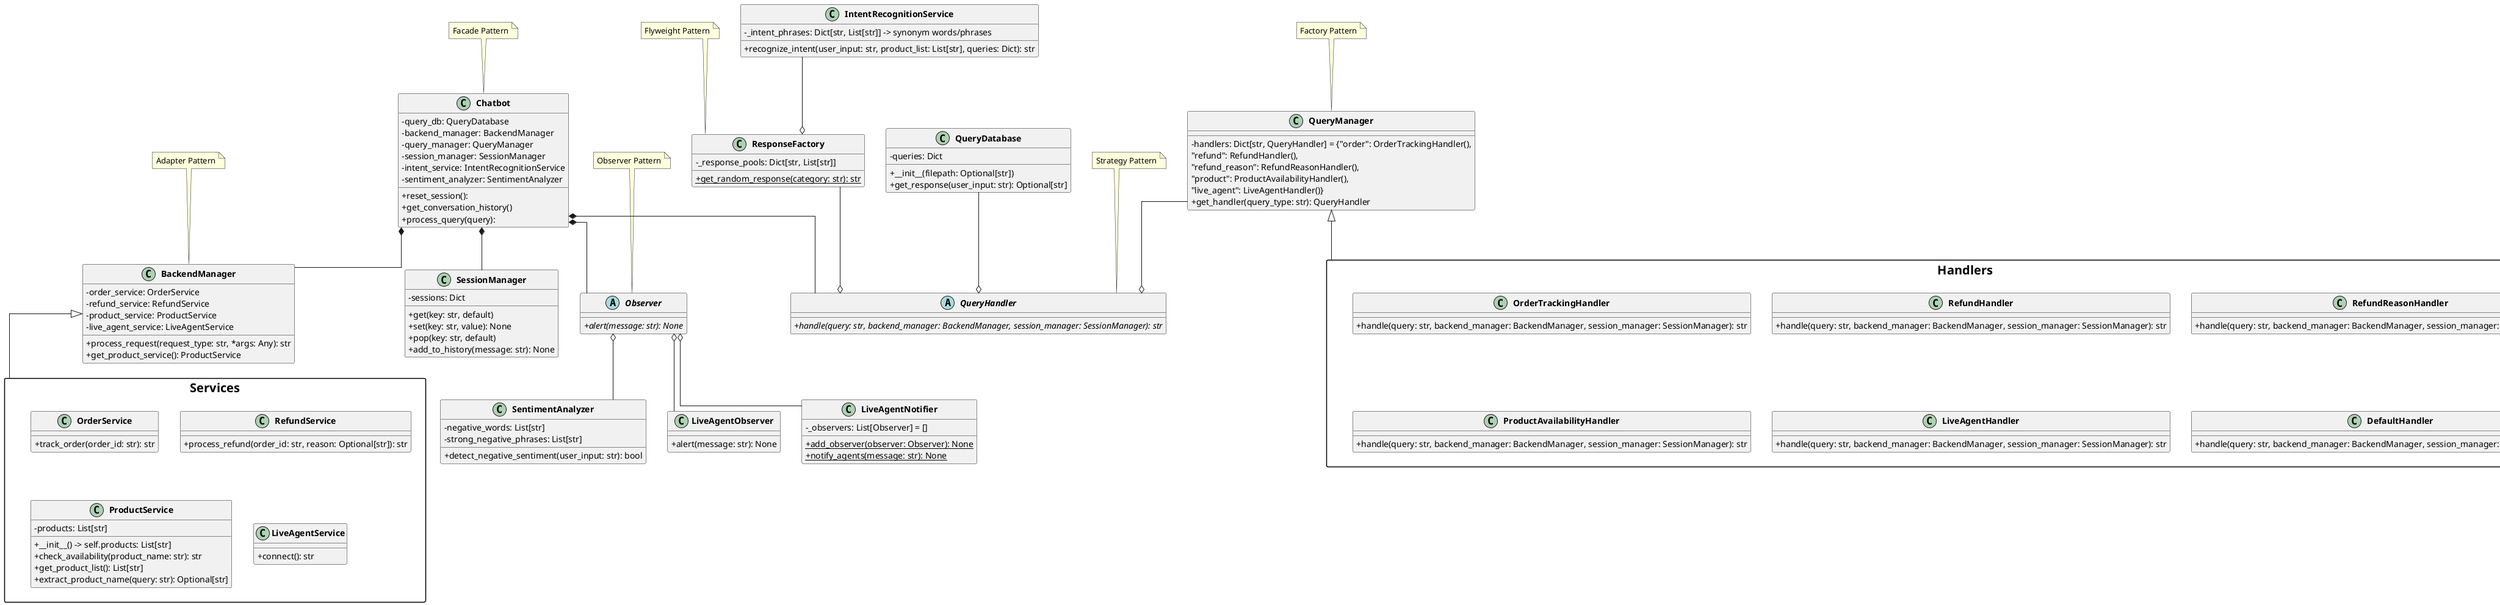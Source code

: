 @startuml chat_bot

' Fonts and Packages for Readability
skinparam classAttributeIconSize 0
skinparam shadowing false
skinparam monochrome false
skinparam classFontStyle bold
skinparam packageStyle rectangle
skinparam packageFontSize 20
skinparam linetype ortho

' Services Available
package "Services" {
    class OrderService {
        + track_order(order_id: str): str
    }
    
    class RefundService {
        + process_refund(order_id: str, reason: Optional[str]): str
    }
    
    class ProductService {
        - products: List[str]
        + __init__() -> self.products: List[str]
        + check_availability(product_name: str): str
        + get_product_list(): List[str]
        + extract_product_name(query: str): Optional[str]
    }
    
    class LiveAgentService {
        + connect(): str
    }
}

' BackendManager able to access all of the services available
BackendManager <|-- "Services"

' Adapter Pattern
class BackendManager {
    - order_service: OrderService
    - refund_service: RefundService
    - product_service: ProductService
    - live_agent_service: LiveAgentService
    + process_request(request_type: str, *args: Any): str
    + get_product_service(): ProductService
}

note "Adapter Pattern" as AdapterNote
AdapterNote .. BackendManager

' Query/Data Management
class QueryDatabase {
    - queries: Dict
    + __init__(filepath: Optional[str])
    + get_response(user_input: str): Optional[str]
}

' Session Management 
class SessionManager {
    - sessions: Dict
    + get(key: str, default)
    + set(key: str, value): None
    + pop(key: str, default)
    + add_to_history(message: str): None
}

' Strategy Pattern
abstract class QueryHandler {
    {abstract} + handle(query: str, backend_manager: BackendManager, session_manager: SessionManager): str
}
package "Handlers" {
    class OrderTrackingHandler {
        + handle(query: str, backend_manager: BackendManager, session_manager: SessionManager): str
    }

    class RefundHandler {
        + handle(query: str, backend_manager: BackendManager, session_manager: SessionManager): str
    }

    class RefundReasonHandler {
        + handle(query: str, backend_manager: BackendManager, session_manager: SessionManager): str
    }

    class ProductAvailabilityHandler {
        + handle(query: str, backend_manager: BackendManager, session_manager: SessionManager): str
    }

    class LiveAgentHandler {
        + handle(query: str, backend_manager: BackendManager, session_manager: SessionManager): str
    }

    class DefaultHandler {
        + handle(query: str, backend_manager: BackendManager, session_manager: SessionManager): str
    }
}

note "Strategy Pattern" as StrategyNote
StrategyNote .. QueryHandler

' Observer Pattern
abstract class Observer {
    {abstract} + alert(message: str): None
}

class LiveAgentObserver {
    + alert(message: str): None
}

class LiveAgentNotifier {
    - _observers: List[Observer] = []
    {static} + add_observer(observer: Observer): None
    {static} + notify_agents(message: str): None
}

note "Observer Pattern" as ObserverNote
ObserverNote .. Observer

Observer o-- LiveAgentObserver
Observer o-- LiveAgentNotifier
Observer o-- SentimentAnalyzer

' Flyweight Pattern
class ResponseFactory {
    -_response_pools: Dict[str, List[str]]
    {static} + get_random_response(category: str): str
}

note "Flyweight Pattern" as FlyweightNote
FlyweightNote .. ResponseFactory

' Factory Pattern
class QueryManager {
    - handlers: Dict[str, QueryHandler] = {"order": OrderTrackingHandler(),
                                        "refund": RefundHandler(),
                                        "refund_reason": RefundReasonHandler(),
                                        "product": ProductAvailabilityHandler(),
                                        "live_agent": LiveAgentHandler()}
    + get_handler(query_type: str): QueryHandler
}

note "Factory Pattern" as FactoryNote
FactoryNote .. QueryManager

' Intent Recognition
class IntentRecognitionService {
    - _intent_phrases: Dict[str, List[str]] -> synonym words/phrases
    + recognize_intent(user_input: str, product_list: List[str], queries: Dict): str
}

class SentimentAnalyzer {
    - negative_words: List[str]
    - strong_negative_phrases: List[str]
    + detect_negative_sentiment(user_input: str): bool
}

' Facade Pattern
class Chatbot {
    - query_db: QueryDatabase
    - backend_manager: BackendManager
    - query_manager: QueryManager
    - session_manager: SessionManager
    - intent_service: IntentRecognitionService
    - sentiment_analyzer: SentimentAnalyzer
    + reset_session(): 
    + get_conversation_history()
    + process_query(query):
}

note "Facade Pattern" as FacadeNote
FacadeNote .. Chatbot

Chatbot *-- BackendManager
Chatbot *-- QueryHandler
Chatbot *-- SessionManager

QueryManager <|-- Handlers
QueryManager --o QueryHandler
QueryDatabase --o QueryHandler

IntentRecognitionService --o ResponseFactory

ResponseFactory --o QueryHandler

Chatbot *-- Observer

@enduml
